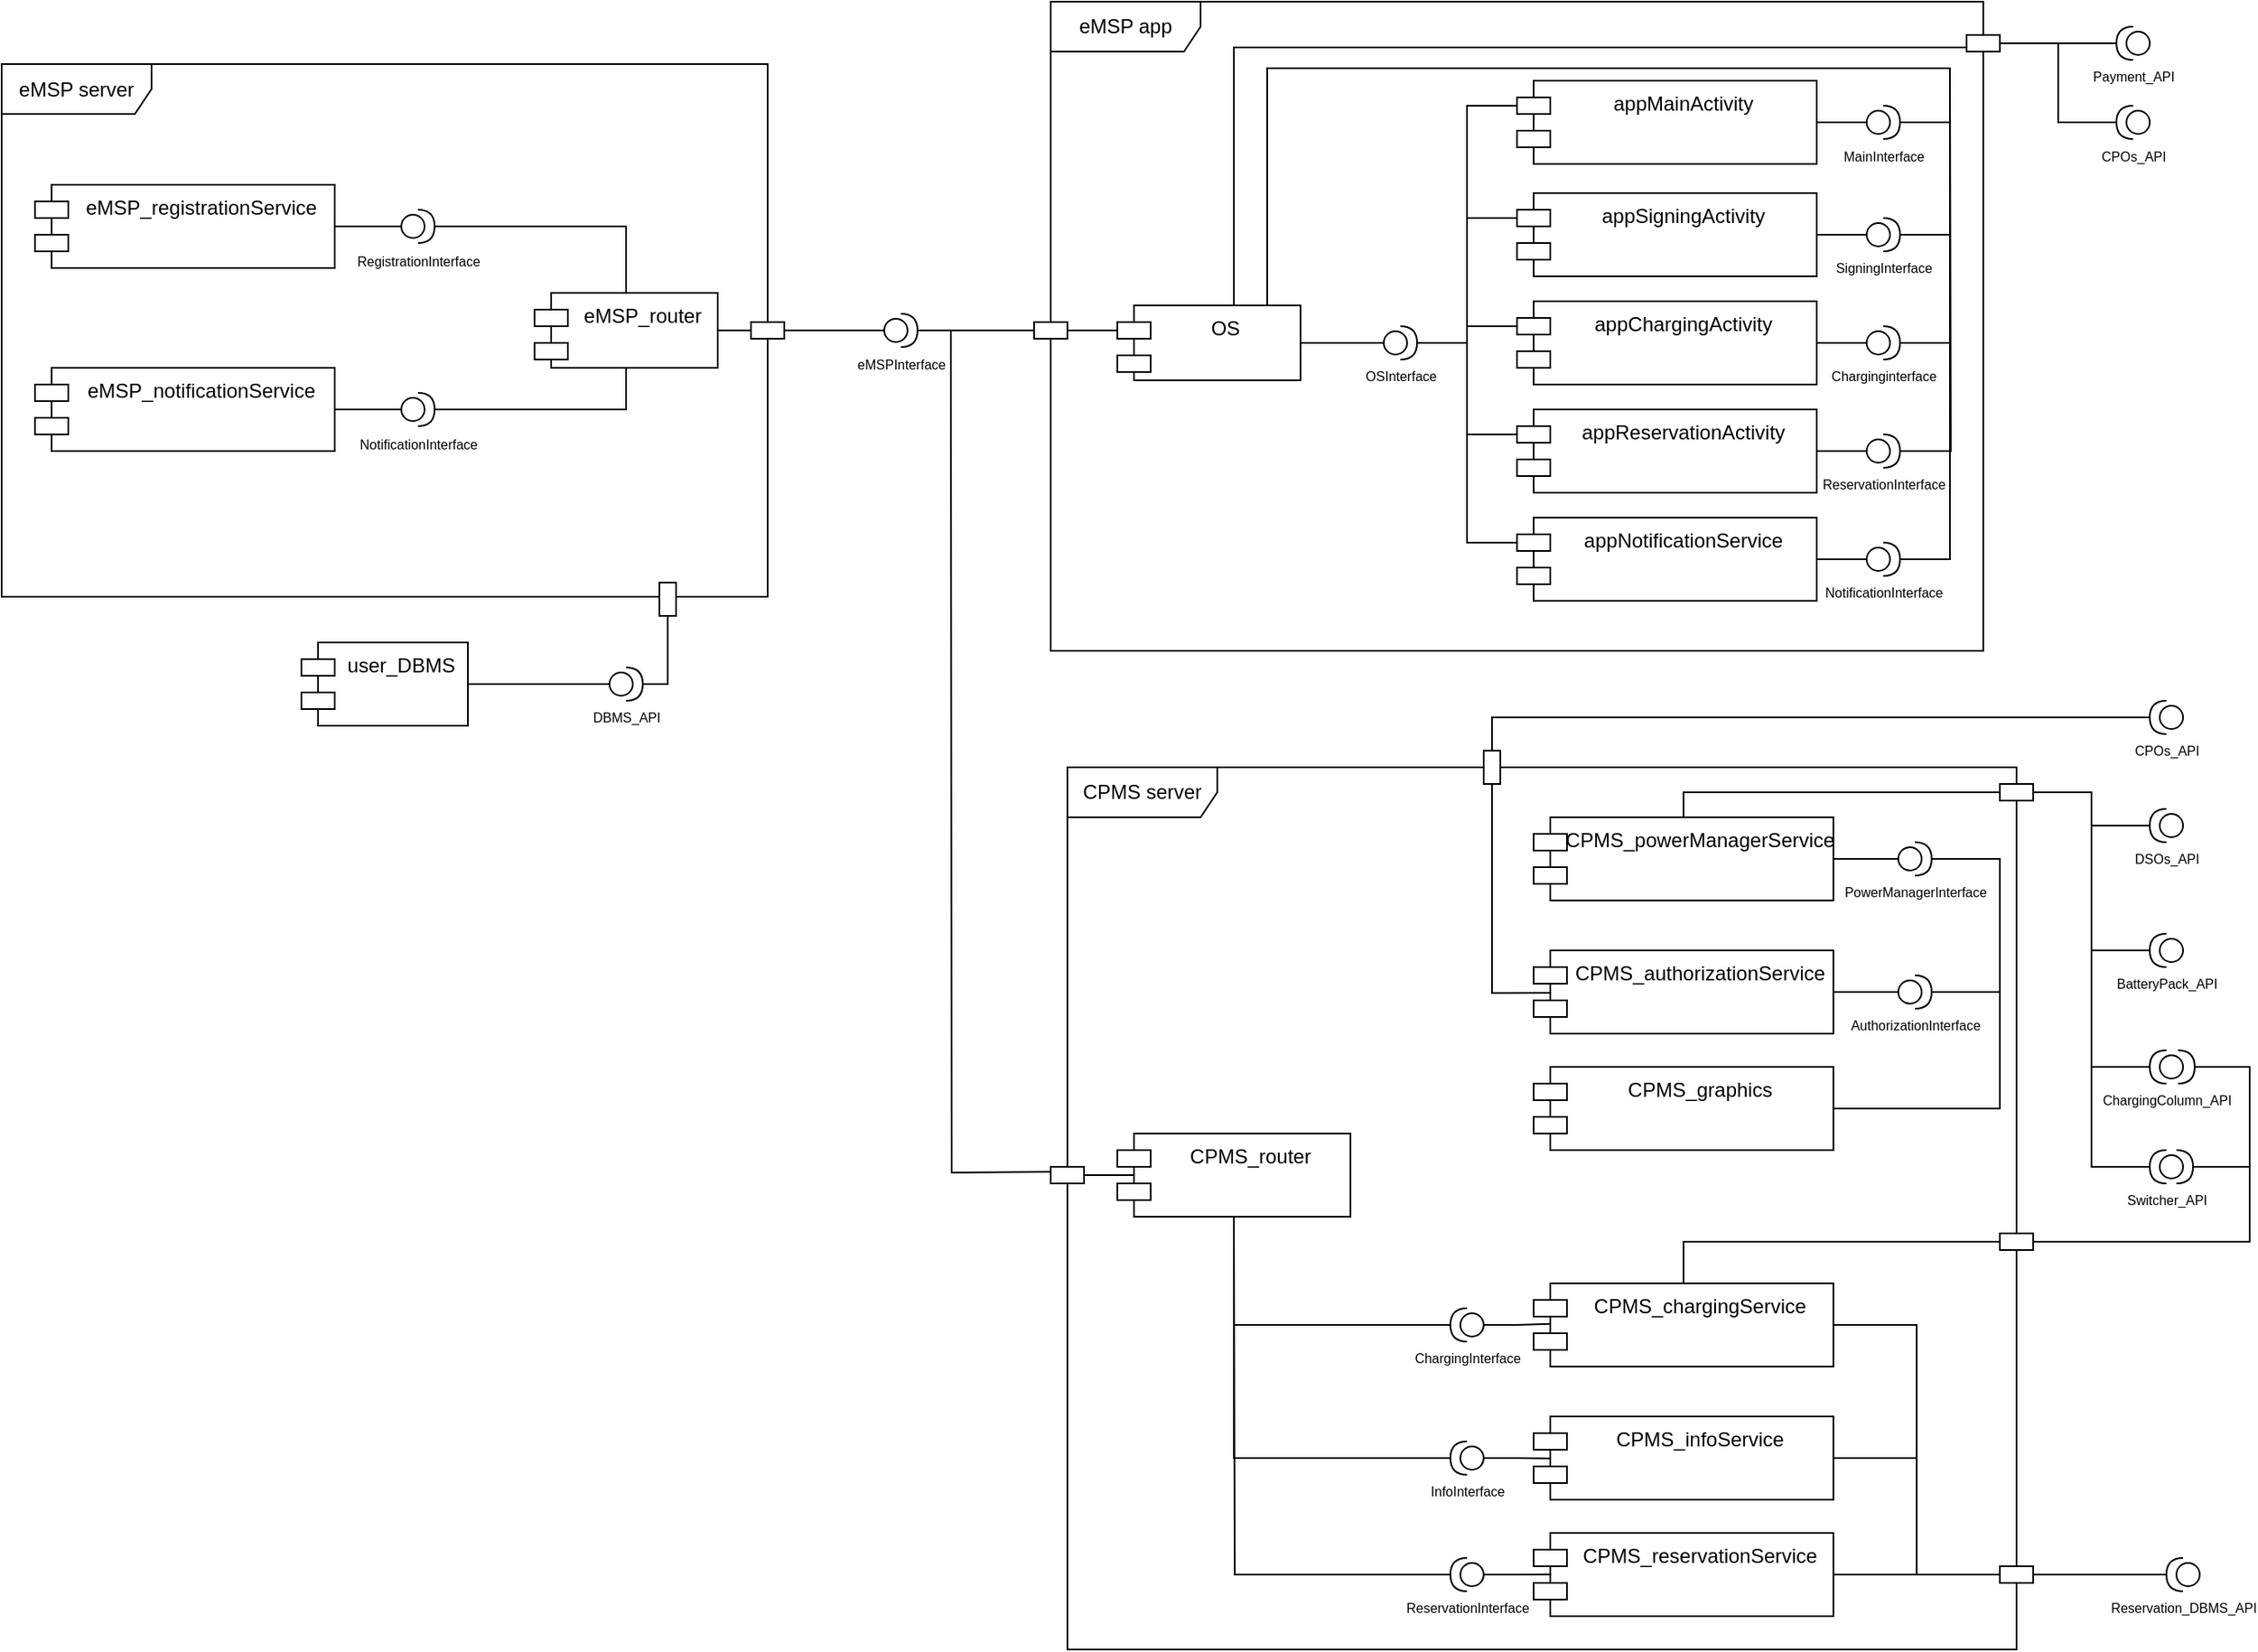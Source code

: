 <mxfile version="20.8.0" type="device"><diagram id="mdkHQGFAIxl82szfIysW" name="Page-1"><mxGraphModel dx="1767" dy="1591" grid="1" gridSize="10" guides="1" tooltips="1" connect="1" arrows="1" fold="1" page="1" pageScale="1" pageWidth="850" pageHeight="1100" math="0" shadow="0"><root><mxCell id="0"/><mxCell id="1" parent="0"/><mxCell id="HmiX6-Q9uPNIa0NKtFiy-1" value="user_DBMS" style="shape=module;align=left;spacingLeft=20;align=center;verticalAlign=top;" vertex="1" parent="1"><mxGeometry x="410" y="485" width="100" height="50" as="geometry"/></mxCell><mxCell id="HmiX6-Q9uPNIa0NKtFiy-10" value="eMSP server" style="shape=umlFrame;whiteSpace=wrap;html=1;width=90;height=30;" vertex="1" parent="1"><mxGeometry x="230" y="137.5" width="460" height="320" as="geometry"/></mxCell><mxCell id="HmiX6-Q9uPNIa0NKtFiy-11" value="eMSP_registrationService" style="shape=module;align=left;spacingLeft=20;align=center;verticalAlign=top;" vertex="1" parent="1"><mxGeometry x="250" y="210" width="180" height="50" as="geometry"/></mxCell><mxCell id="HmiX6-Q9uPNIa0NKtFiy-12" value="eMSP_notificationService" style="shape=module;align=left;spacingLeft=20;align=center;verticalAlign=top;" vertex="1" parent="1"><mxGeometry x="250" y="320" width="180" height="50" as="geometry"/></mxCell><mxCell id="HmiX6-Q9uPNIa0NKtFiy-72" style="edgeStyle=orthogonalEdgeStyle;rounded=0;orthogonalLoop=1;jettySize=auto;html=1;exitX=1;exitY=0.5;exitDx=0;exitDy=0;entryX=0;entryY=0.5;entryDx=0;entryDy=0;fontSize=8;endArrow=none;endFill=0;" edge="1" parent="1" source="HmiX6-Q9uPNIa0NKtFiy-13" target="HmiX6-Q9uPNIa0NKtFiy-67"><mxGeometry relative="1" as="geometry"/></mxCell><mxCell id="HmiX6-Q9uPNIa0NKtFiy-13" value="eMSP_router" style="shape=module;align=left;spacingLeft=20;align=center;verticalAlign=top;" vertex="1" parent="1"><mxGeometry x="550" y="275" width="110" height="45" as="geometry"/></mxCell><mxCell id="HmiX6-Q9uPNIa0NKtFiy-17" style="edgeStyle=orthogonalEdgeStyle;rounded=0;orthogonalLoop=1;jettySize=auto;html=1;endArrow=none;endFill=0;" edge="1" parent="1" source="HmiX6-Q9uPNIa0NKtFiy-16" target="HmiX6-Q9uPNIa0NKtFiy-13"><mxGeometry relative="1" as="geometry"/></mxCell><mxCell id="HmiX6-Q9uPNIa0NKtFiy-18" style="edgeStyle=orthogonalEdgeStyle;rounded=0;orthogonalLoop=1;jettySize=auto;html=1;exitX=0;exitY=0.5;exitDx=0;exitDy=0;exitPerimeter=0;entryX=1;entryY=0.5;entryDx=0;entryDy=0;endArrow=none;endFill=0;" edge="1" parent="1" source="HmiX6-Q9uPNIa0NKtFiy-16" target="HmiX6-Q9uPNIa0NKtFiy-11"><mxGeometry relative="1" as="geometry"/></mxCell><mxCell id="HmiX6-Q9uPNIa0NKtFiy-16" value="&lt;font style=&quot;font-size: 8px;&quot;&gt;RegistrationInterface&lt;/font&gt;" style="shape=providedRequiredInterface;html=1;verticalLabelPosition=bottom;sketch=0;" vertex="1" parent="1"><mxGeometry x="470" y="225" width="20" height="20" as="geometry"/></mxCell><mxCell id="HmiX6-Q9uPNIa0NKtFiy-23" style="edgeStyle=orthogonalEdgeStyle;rounded=0;orthogonalLoop=1;jettySize=auto;html=1;entryX=1;entryY=0.5;entryDx=0;entryDy=0;endArrow=none;endFill=0;" edge="1" parent="1" source="HmiX6-Q9uPNIa0NKtFiy-22" target="HmiX6-Q9uPNIa0NKtFiy-12"><mxGeometry relative="1" as="geometry"/></mxCell><mxCell id="HmiX6-Q9uPNIa0NKtFiy-24" style="edgeStyle=orthogonalEdgeStyle;rounded=0;orthogonalLoop=1;jettySize=auto;html=1;entryX=0.5;entryY=1;entryDx=0;entryDy=0;endArrow=none;endFill=0;" edge="1" parent="1" source="HmiX6-Q9uPNIa0NKtFiy-22" target="HmiX6-Q9uPNIa0NKtFiy-13"><mxGeometry relative="1" as="geometry"/></mxCell><mxCell id="HmiX6-Q9uPNIa0NKtFiy-22" value="&lt;font style=&quot;font-size: 8px;&quot;&gt;NotificationInterface&lt;/font&gt;" style="shape=providedRequiredInterface;html=1;verticalLabelPosition=bottom;sketch=0;" vertex="1" parent="1"><mxGeometry x="470" y="335" width="20" height="20" as="geometry"/></mxCell><mxCell id="HmiX6-Q9uPNIa0NKtFiy-25" value="eMSP app" style="shape=umlFrame;whiteSpace=wrap;html=1;width=90;height=30;movable=1;resizable=1;rotatable=1;deletable=1;editable=1;connectable=1;" vertex="1" parent="1"><mxGeometry x="860" y="100" width="560" height="390" as="geometry"/></mxCell><mxCell id="HmiX6-Q9uPNIa0NKtFiy-26" value="appMainActivity" style="shape=module;align=left;spacingLeft=20;align=center;verticalAlign=top;" vertex="1" parent="1"><mxGeometry x="1140" y="147.5" width="180" height="50" as="geometry"/></mxCell><mxCell id="HmiX6-Q9uPNIa0NKtFiy-71" style="edgeStyle=orthogonalEdgeStyle;rounded=0;orthogonalLoop=1;jettySize=auto;html=1;entryX=1;entryY=0.5;entryDx=0;entryDy=0;fontSize=8;endArrow=none;endFill=0;exitX=0;exitY=0;exitDx=0;exitDy=15;exitPerimeter=0;" edge="1" parent="1" source="HmiX6-Q9uPNIa0NKtFiy-28" target="HmiX6-Q9uPNIa0NKtFiy-64"><mxGeometry relative="1" as="geometry"/></mxCell><mxCell id="HmiX6-Q9uPNIa0NKtFiy-166" style="edgeStyle=orthogonalEdgeStyle;rounded=0;orthogonalLoop=1;jettySize=auto;html=1;entryX=0;entryY=0.75;entryDx=0;entryDy=0;fontSize=8;endArrow=none;endFill=0;" edge="1" parent="1" source="HmiX6-Q9uPNIa0NKtFiy-28" target="HmiX6-Q9uPNIa0NKtFiy-76"><mxGeometry relative="1" as="geometry"><Array as="points"><mxPoint x="970" y="128"/></Array></mxGeometry></mxCell><mxCell id="HmiX6-Q9uPNIa0NKtFiy-28" value="OS&#10;" style="shape=module;align=left;spacingLeft=20;align=center;verticalAlign=top;" vertex="1" parent="1"><mxGeometry x="900" y="282.5" width="110" height="45" as="geometry"/></mxCell><mxCell id="HmiX6-Q9uPNIa0NKtFiy-36" value="appSigningActivity" style="shape=module;align=left;spacingLeft=20;align=center;verticalAlign=top;" vertex="1" parent="1"><mxGeometry x="1140" y="215" width="180" height="50" as="geometry"/></mxCell><mxCell id="HmiX6-Q9uPNIa0NKtFiy-37" value="appChargingActivity" style="shape=module;align=left;spacingLeft=20;align=center;verticalAlign=top;" vertex="1" parent="1"><mxGeometry x="1140" y="280" width="180" height="50" as="geometry"/></mxCell><mxCell id="HmiX6-Q9uPNIa0NKtFiy-38" value="appReservationActivity" style="shape=module;align=left;spacingLeft=20;align=center;verticalAlign=top;" vertex="1" parent="1"><mxGeometry x="1140" y="345" width="180" height="50" as="geometry"/></mxCell><mxCell id="HmiX6-Q9uPNIa0NKtFiy-39" value="appNotificationService" style="shape=module;align=left;spacingLeft=20;align=center;verticalAlign=top;" vertex="1" parent="1"><mxGeometry x="1140" y="410" width="180" height="50" as="geometry"/></mxCell><mxCell id="HmiX6-Q9uPNIa0NKtFiy-42" style="edgeStyle=orthogonalEdgeStyle;rounded=0;orthogonalLoop=1;jettySize=auto;html=1;entryX=0;entryY=0;entryDx=0;entryDy=15;entryPerimeter=0;fontSize=8;endArrow=none;endFill=0;" edge="1" parent="1" source="HmiX6-Q9uPNIa0NKtFiy-41" target="HmiX6-Q9uPNIa0NKtFiy-37"><mxGeometry relative="1" as="geometry"/></mxCell><mxCell id="HmiX6-Q9uPNIa0NKtFiy-43" style="edgeStyle=orthogonalEdgeStyle;rounded=0;orthogonalLoop=1;jettySize=auto;html=1;entryX=0;entryY=0;entryDx=0;entryDy=15;entryPerimeter=0;fontSize=8;endArrow=none;endFill=0;" edge="1" parent="1" source="HmiX6-Q9uPNIa0NKtFiy-41" target="HmiX6-Q9uPNIa0NKtFiy-36"><mxGeometry relative="1" as="geometry"/></mxCell><mxCell id="HmiX6-Q9uPNIa0NKtFiy-44" style="edgeStyle=orthogonalEdgeStyle;rounded=0;orthogonalLoop=1;jettySize=auto;html=1;entryX=0;entryY=0;entryDx=0;entryDy=15;entryPerimeter=0;fontSize=8;endArrow=none;endFill=0;" edge="1" parent="1" source="HmiX6-Q9uPNIa0NKtFiy-41" target="HmiX6-Q9uPNIa0NKtFiy-26"><mxGeometry relative="1" as="geometry"/></mxCell><mxCell id="HmiX6-Q9uPNIa0NKtFiy-45" style="edgeStyle=orthogonalEdgeStyle;rounded=0;orthogonalLoop=1;jettySize=auto;html=1;entryX=0;entryY=0;entryDx=0;entryDy=15;entryPerimeter=0;fontSize=8;endArrow=none;endFill=0;" edge="1" parent="1" source="HmiX6-Q9uPNIa0NKtFiy-41" target="HmiX6-Q9uPNIa0NKtFiy-38"><mxGeometry relative="1" as="geometry"/></mxCell><mxCell id="HmiX6-Q9uPNIa0NKtFiy-46" style="edgeStyle=orthogonalEdgeStyle;rounded=0;orthogonalLoop=1;jettySize=auto;html=1;entryX=0;entryY=0;entryDx=0;entryDy=15;entryPerimeter=0;fontSize=8;endArrow=none;endFill=0;" edge="1" parent="1" source="HmiX6-Q9uPNIa0NKtFiy-41" target="HmiX6-Q9uPNIa0NKtFiy-39"><mxGeometry relative="1" as="geometry"/></mxCell><mxCell id="HmiX6-Q9uPNIa0NKtFiy-47" style="edgeStyle=orthogonalEdgeStyle;rounded=0;orthogonalLoop=1;jettySize=auto;html=1;fontSize=8;endArrow=none;endFill=0;entryX=1;entryY=0.5;entryDx=0;entryDy=0;" edge="1" parent="1" source="HmiX6-Q9uPNIa0NKtFiy-41" target="HmiX6-Q9uPNIa0NKtFiy-28"><mxGeometry relative="1" as="geometry"><mxPoint x="1010" y="302.5" as="targetPoint"/><Array as="points"/></mxGeometry></mxCell><mxCell id="HmiX6-Q9uPNIa0NKtFiy-41" value="OSInterface" style="shape=providedRequiredInterface;html=1;verticalLabelPosition=bottom;sketch=0;fontSize=8;" vertex="1" parent="1"><mxGeometry x="1060" y="295" width="20" height="20" as="geometry"/></mxCell><mxCell id="HmiX6-Q9uPNIa0NKtFiy-57" style="edgeStyle=orthogonalEdgeStyle;rounded=0;orthogonalLoop=1;jettySize=auto;html=1;entryX=1;entryY=0.5;entryDx=0;entryDy=0;fontSize=8;endArrow=none;endFill=0;" edge="1" parent="1" source="HmiX6-Q9uPNIa0NKtFiy-48" target="HmiX6-Q9uPNIa0NKtFiy-26"><mxGeometry relative="1" as="geometry"/></mxCell><mxCell id="HmiX6-Q9uPNIa0NKtFiy-58" style="edgeStyle=orthogonalEdgeStyle;rounded=0;orthogonalLoop=1;jettySize=auto;html=1;fontSize=8;endArrow=none;endFill=0;" edge="1" parent="1" source="HmiX6-Q9uPNIa0NKtFiy-48"><mxGeometry relative="1" as="geometry"><mxPoint x="990" y="282" as="targetPoint"/><Array as="points"><mxPoint x="1400" y="172"/><mxPoint x="1400" y="140"/><mxPoint x="990" y="140"/><mxPoint x="990" y="282"/></Array></mxGeometry></mxCell><mxCell id="HmiX6-Q9uPNIa0NKtFiy-48" value="MainInterface" style="shape=providedRequiredInterface;html=1;verticalLabelPosition=bottom;sketch=0;fontSize=8;" vertex="1" parent="1"><mxGeometry x="1350" y="162.5" width="20" height="20" as="geometry"/></mxCell><mxCell id="HmiX6-Q9uPNIa0NKtFiy-56" style="edgeStyle=orthogonalEdgeStyle;rounded=0;orthogonalLoop=1;jettySize=auto;html=1;entryX=1;entryY=0.5;entryDx=0;entryDy=0;fontSize=8;endArrow=none;endFill=0;" edge="1" parent="1" source="HmiX6-Q9uPNIa0NKtFiy-49" target="HmiX6-Q9uPNIa0NKtFiy-36"><mxGeometry relative="1" as="geometry"/></mxCell><mxCell id="HmiX6-Q9uPNIa0NKtFiy-60" style="edgeStyle=orthogonalEdgeStyle;rounded=0;orthogonalLoop=1;jettySize=auto;html=1;fontSize=8;endArrow=none;endFill=0;" edge="1" parent="1" source="HmiX6-Q9uPNIa0NKtFiy-49"><mxGeometry relative="1" as="geometry"><mxPoint x="1400" y="140" as="targetPoint"/><Array as="points"><mxPoint x="1400" y="240"/><mxPoint x="1400" y="170"/></Array></mxGeometry></mxCell><mxCell id="HmiX6-Q9uPNIa0NKtFiy-49" value="SigningInterface" style="shape=providedRequiredInterface;html=1;verticalLabelPosition=bottom;sketch=0;fontSize=8;" vertex="1" parent="1"><mxGeometry x="1350" y="230" width="20" height="20" as="geometry"/></mxCell><mxCell id="HmiX6-Q9uPNIa0NKtFiy-55" style="edgeStyle=orthogonalEdgeStyle;rounded=0;orthogonalLoop=1;jettySize=auto;html=1;entryX=1;entryY=0.5;entryDx=0;entryDy=0;fontSize=8;endArrow=none;endFill=0;" edge="1" parent="1" source="HmiX6-Q9uPNIa0NKtFiy-50" target="HmiX6-Q9uPNIa0NKtFiy-37"><mxGeometry relative="1" as="geometry"/></mxCell><mxCell id="HmiX6-Q9uPNIa0NKtFiy-61" style="edgeStyle=orthogonalEdgeStyle;rounded=0;orthogonalLoop=1;jettySize=auto;html=1;fontSize=8;endArrow=none;endFill=0;" edge="1" parent="1" source="HmiX6-Q9uPNIa0NKtFiy-50"><mxGeometry relative="1" as="geometry"><mxPoint x="1400" y="140" as="targetPoint"/><Array as="points"><mxPoint x="1400" y="305"/><mxPoint x="1400" y="240"/></Array></mxGeometry></mxCell><mxCell id="HmiX6-Q9uPNIa0NKtFiy-50" value="Charginginterface" style="shape=providedRequiredInterface;html=1;verticalLabelPosition=bottom;sketch=0;fontSize=8;" vertex="1" parent="1"><mxGeometry x="1350" y="295" width="20" height="20" as="geometry"/></mxCell><mxCell id="HmiX6-Q9uPNIa0NKtFiy-54" style="edgeStyle=orthogonalEdgeStyle;rounded=0;orthogonalLoop=1;jettySize=auto;html=1;entryX=1;entryY=0.5;entryDx=0;entryDy=0;fontSize=8;endArrow=none;endFill=0;" edge="1" parent="1" source="HmiX6-Q9uPNIa0NKtFiy-51" target="HmiX6-Q9uPNIa0NKtFiy-38"><mxGeometry relative="1" as="geometry"/></mxCell><mxCell id="HmiX6-Q9uPNIa0NKtFiy-73" style="edgeStyle=orthogonalEdgeStyle;rounded=0;orthogonalLoop=1;jettySize=auto;html=1;fontSize=8;endArrow=none;endFill=0;" edge="1" parent="1" source="HmiX6-Q9uPNIa0NKtFiy-51"><mxGeometry relative="1" as="geometry"><mxPoint x="1400.0" y="140" as="targetPoint"/></mxGeometry></mxCell><mxCell id="HmiX6-Q9uPNIa0NKtFiy-51" value="ReservationInterface" style="shape=providedRequiredInterface;html=1;verticalLabelPosition=bottom;sketch=0;fontSize=8;" vertex="1" parent="1"><mxGeometry x="1350" y="360" width="20" height="20" as="geometry"/></mxCell><mxCell id="HmiX6-Q9uPNIa0NKtFiy-53" style="edgeStyle=orthogonalEdgeStyle;rounded=0;orthogonalLoop=1;jettySize=auto;html=1;entryX=1;entryY=0.5;entryDx=0;entryDy=0;fontSize=8;endArrow=none;endFill=0;" edge="1" parent="1" source="HmiX6-Q9uPNIa0NKtFiy-52" target="HmiX6-Q9uPNIa0NKtFiy-39"><mxGeometry relative="1" as="geometry"/></mxCell><mxCell id="HmiX6-Q9uPNIa0NKtFiy-63" style="edgeStyle=orthogonalEdgeStyle;rounded=0;orthogonalLoop=1;jettySize=auto;html=1;fontSize=8;endArrow=none;endFill=0;" edge="1" parent="1" source="HmiX6-Q9uPNIa0NKtFiy-52"><mxGeometry relative="1" as="geometry"><mxPoint x="1400" y="140" as="targetPoint"/><Array as="points"><mxPoint x="1400" y="435"/><mxPoint x="1400" y="370"/></Array></mxGeometry></mxCell><mxCell id="HmiX6-Q9uPNIa0NKtFiy-52" value="NotificationInterface" style="shape=providedRequiredInterface;html=1;verticalLabelPosition=bottom;sketch=0;fontSize=8;" vertex="1" parent="1"><mxGeometry x="1350" y="425" width="20" height="20" as="geometry"/></mxCell><mxCell id="HmiX6-Q9uPNIa0NKtFiy-64" value="" style="rounded=0;whiteSpace=wrap;html=1;fontSize=8;" vertex="1" parent="1"><mxGeometry x="850" y="292.5" width="20" height="10" as="geometry"/></mxCell><mxCell id="HmiX6-Q9uPNIa0NKtFiy-69" style="edgeStyle=orthogonalEdgeStyle;rounded=0;orthogonalLoop=1;jettySize=auto;html=1;exitX=1;exitY=0.5;exitDx=0;exitDy=0;entryX=0;entryY=0.5;entryDx=0;entryDy=0;entryPerimeter=0;fontSize=8;endArrow=none;endFill=0;" edge="1" parent="1" source="HmiX6-Q9uPNIa0NKtFiy-67" target="HmiX6-Q9uPNIa0NKtFiy-68"><mxGeometry relative="1" as="geometry"/></mxCell><mxCell id="HmiX6-Q9uPNIa0NKtFiy-67" value="" style="rounded=0;whiteSpace=wrap;html=1;fontSize=8;" vertex="1" parent="1"><mxGeometry x="680" y="292.5" width="20" height="10" as="geometry"/></mxCell><mxCell id="HmiX6-Q9uPNIa0NKtFiy-70" style="edgeStyle=orthogonalEdgeStyle;rounded=0;orthogonalLoop=1;jettySize=auto;html=1;entryX=0;entryY=0.5;entryDx=0;entryDy=0;fontSize=8;endArrow=none;endFill=0;" edge="1" parent="1" source="HmiX6-Q9uPNIa0NKtFiy-68" target="HmiX6-Q9uPNIa0NKtFiy-64"><mxGeometry relative="1" as="geometry"/></mxCell><mxCell id="HmiX6-Q9uPNIa0NKtFiy-68" value="eMSPInterface" style="shape=providedRequiredInterface;html=1;verticalLabelPosition=bottom;sketch=0;fontSize=8;" vertex="1" parent="1"><mxGeometry x="760" y="287.5" width="20" height="20" as="geometry"/></mxCell><mxCell id="HmiX6-Q9uPNIa0NKtFiy-93" style="edgeStyle=orthogonalEdgeStyle;rounded=0;orthogonalLoop=1;jettySize=auto;html=1;entryX=1;entryY=0.5;entryDx=0;entryDy=0;entryPerimeter=0;fontSize=8;endArrow=none;endFill=0;" edge="1" parent="1" source="HmiX6-Q9uPNIa0NKtFiy-76" target="HmiX6-Q9uPNIa0NKtFiy-92"><mxGeometry relative="1" as="geometry"/></mxCell><mxCell id="HmiX6-Q9uPNIa0NKtFiy-76" value="" style="rounded=0;whiteSpace=wrap;html=1;fontSize=8;" vertex="1" parent="1"><mxGeometry x="1410" y="120" width="20" height="10" as="geometry"/></mxCell><mxCell id="HmiX6-Q9uPNIa0NKtFiy-92" value="Payment_API" style="shape=providedRequiredInterface;html=1;verticalLabelPosition=bottom;sketch=0;fontSize=8;direction=west;" vertex="1" parent="1"><mxGeometry x="1500" y="115" width="20" height="20" as="geometry"/></mxCell><mxCell id="HmiX6-Q9uPNIa0NKtFiy-97" style="edgeStyle=orthogonalEdgeStyle;rounded=0;orthogonalLoop=1;jettySize=auto;html=1;entryX=1;entryY=0.5;entryDx=0;entryDy=0;entryPerimeter=0;fontSize=8;endArrow=none;endFill=0;exitX=1;exitY=0.5;exitDx=0;exitDy=0;" edge="1" parent="1" source="HmiX6-Q9uPNIa0NKtFiy-94" target="HmiX6-Q9uPNIa0NKtFiy-96"><mxGeometry relative="1" as="geometry"><Array as="points"><mxPoint x="630" y="510"/></Array></mxGeometry></mxCell><mxCell id="HmiX6-Q9uPNIa0NKtFiy-94" value="" style="rounded=0;whiteSpace=wrap;html=1;fontSize=8;direction=south;" vertex="1" parent="1"><mxGeometry x="625" y="449" width="10" height="20" as="geometry"/></mxCell><mxCell id="HmiX6-Q9uPNIa0NKtFiy-98" style="edgeStyle=orthogonalEdgeStyle;rounded=0;orthogonalLoop=1;jettySize=auto;html=1;entryX=1;entryY=0.5;entryDx=0;entryDy=0;fontSize=8;endArrow=none;endFill=0;" edge="1" parent="1" source="HmiX6-Q9uPNIa0NKtFiy-96" target="HmiX6-Q9uPNIa0NKtFiy-1"><mxGeometry relative="1" as="geometry"/></mxCell><mxCell id="HmiX6-Q9uPNIa0NKtFiy-96" value="DBMS_API" style="shape=providedRequiredInterface;html=1;verticalLabelPosition=bottom;sketch=0;fontSize=8;direction=east;" vertex="1" parent="1"><mxGeometry x="595" y="500" width="20" height="20" as="geometry"/></mxCell><mxCell id="HmiX6-Q9uPNIa0NKtFiy-100" style="edgeStyle=orthogonalEdgeStyle;rounded=0;orthogonalLoop=1;jettySize=auto;html=1;entryX=1;entryY=0.5;entryDx=0;entryDy=0;fontSize=8;endArrow=none;endFill=0;" edge="1" parent="1" source="HmiX6-Q9uPNIa0NKtFiy-99" target="HmiX6-Q9uPNIa0NKtFiy-76"><mxGeometry relative="1" as="geometry"/></mxCell><mxCell id="HmiX6-Q9uPNIa0NKtFiy-99" value="CPOs_API" style="shape=providedRequiredInterface;html=1;verticalLabelPosition=bottom;sketch=0;fontSize=8;direction=west;" vertex="1" parent="1"><mxGeometry x="1500" y="162.5" width="20" height="20" as="geometry"/></mxCell><mxCell id="HmiX6-Q9uPNIa0NKtFiy-101" value="CPMS server" style="shape=umlFrame;whiteSpace=wrap;html=1;width=90;height=30;movable=0;resizable=0;rotatable=0;deletable=0;editable=0;connectable=0;" vertex="1" parent="1"><mxGeometry x="870" y="560" width="570" height="530" as="geometry"/></mxCell><mxCell id="HmiX6-Q9uPNIa0NKtFiy-112" style="edgeStyle=orthogonalEdgeStyle;rounded=0;orthogonalLoop=1;jettySize=auto;html=1;entryX=1;entryY=0.5;entryDx=0;entryDy=0;entryPerimeter=0;fontSize=8;endArrow=none;endFill=0;" edge="1" parent="1" source="HmiX6-Q9uPNIa0NKtFiy-102" target="HmiX6-Q9uPNIa0NKtFiy-110"><mxGeometry relative="1" as="geometry"><Array as="points"><mxPoint x="1430" y="765"/><mxPoint x="1430" y="615"/></Array></mxGeometry></mxCell><mxCell id="HmiX6-Q9uPNIa0NKtFiy-113" style="edgeStyle=orthogonalEdgeStyle;rounded=0;orthogonalLoop=1;jettySize=auto;html=1;entryX=1;entryY=0.5;entryDx=0;entryDy=0;entryPerimeter=0;fontSize=8;endArrow=none;endFill=0;" edge="1" parent="1" source="HmiX6-Q9uPNIa0NKtFiy-102" target="HmiX6-Q9uPNIa0NKtFiy-109"><mxGeometry relative="1" as="geometry"><Array as="points"><mxPoint x="1430" y="765"/><mxPoint x="1430" y="695"/></Array></mxGeometry></mxCell><mxCell id="HmiX6-Q9uPNIa0NKtFiy-102" value="CPMS_graphics" style="shape=module;align=left;spacingLeft=20;align=center;verticalAlign=top;" vertex="1" parent="1"><mxGeometry x="1150" y="740" width="180" height="50" as="geometry"/></mxCell><mxCell id="HmiX6-Q9uPNIa0NKtFiy-115" style="edgeStyle=orthogonalEdgeStyle;rounded=0;orthogonalLoop=1;jettySize=auto;html=1;entryX=0;entryY=0.5;entryDx=0;entryDy=0;entryPerimeter=0;fontSize=8;endArrow=none;endFill=0;" edge="1" parent="1" source="HmiX6-Q9uPNIa0NKtFiy-103" target="HmiX6-Q9uPNIa0NKtFiy-110"><mxGeometry relative="1" as="geometry"/></mxCell><mxCell id="HmiX6-Q9uPNIa0NKtFiy-148" style="edgeStyle=orthogonalEdgeStyle;rounded=0;orthogonalLoop=1;jettySize=auto;html=1;entryX=0;entryY=0.5;entryDx=0;entryDy=0;fontSize=8;endArrow=none;endFill=0;" edge="1" parent="1" source="HmiX6-Q9uPNIa0NKtFiy-103" target="HmiX6-Q9uPNIa0NKtFiy-147"><mxGeometry relative="1" as="geometry"><Array as="points"><mxPoint x="1240" y="575"/></Array></mxGeometry></mxCell><mxCell id="HmiX6-Q9uPNIa0NKtFiy-103" value="CPMS_powerManagerService" style="shape=module;align=left;spacingLeft=20;align=center;verticalAlign=top;" vertex="1" parent="1"><mxGeometry x="1150" y="590" width="180" height="50" as="geometry"/></mxCell><mxCell id="HmiX6-Q9uPNIa0NKtFiy-114" style="edgeStyle=orthogonalEdgeStyle;rounded=0;orthogonalLoop=1;jettySize=auto;html=1;entryX=0;entryY=0.5;entryDx=0;entryDy=0;entryPerimeter=0;fontSize=8;endArrow=none;endFill=0;" edge="1" parent="1" source="HmiX6-Q9uPNIa0NKtFiy-104" target="HmiX6-Q9uPNIa0NKtFiy-109"><mxGeometry relative="1" as="geometry"/></mxCell><mxCell id="HmiX6-Q9uPNIa0NKtFiy-144" style="edgeStyle=orthogonalEdgeStyle;rounded=0;orthogonalLoop=1;jettySize=auto;html=1;entryX=1;entryY=0.5;entryDx=0;entryDy=0;fontSize=8;endArrow=none;endFill=0;exitX=0.058;exitY=0.511;exitDx=0;exitDy=0;exitPerimeter=0;" edge="1" parent="1" source="HmiX6-Q9uPNIa0NKtFiy-104" target="HmiX6-Q9uPNIa0NKtFiy-141"><mxGeometry relative="1" as="geometry"/></mxCell><mxCell id="HmiX6-Q9uPNIa0NKtFiy-104" value="CPMS_authorizationService" style="shape=module;align=left;spacingLeft=20;align=center;verticalAlign=top;" vertex="1" parent="1"><mxGeometry x="1150" y="670" width="180" height="50" as="geometry"/></mxCell><mxCell id="HmiX6-Q9uPNIa0NKtFiy-119" style="edgeStyle=orthogonalEdgeStyle;rounded=0;orthogonalLoop=1;jettySize=auto;html=1;entryX=0;entryY=0.5;entryDx=0;entryDy=0;fontSize=8;endArrow=none;endFill=0;" edge="1" parent="1" source="HmiX6-Q9uPNIa0NKtFiy-105" target="HmiX6-Q9uPNIa0NKtFiy-118"><mxGeometry relative="1" as="geometry"/></mxCell><mxCell id="HmiX6-Q9uPNIa0NKtFiy-163" style="edgeStyle=orthogonalEdgeStyle;rounded=0;orthogonalLoop=1;jettySize=auto;html=1;entryX=0;entryY=0.5;entryDx=0;entryDy=0;fontSize=8;endArrow=none;endFill=0;" edge="1" parent="1" source="HmiX6-Q9uPNIa0NKtFiy-105" target="HmiX6-Q9uPNIa0NKtFiy-162"><mxGeometry relative="1" as="geometry"><Array as="points"><mxPoint x="1240" y="845"/></Array></mxGeometry></mxCell><mxCell id="HmiX6-Q9uPNIa0NKtFiy-105" value="CPMS_chargingService" style="shape=module;align=left;spacingLeft=20;align=center;verticalAlign=top;" vertex="1" parent="1"><mxGeometry x="1150" y="870" width="180" height="50" as="geometry"/></mxCell><mxCell id="HmiX6-Q9uPNIa0NKtFiy-120" style="edgeStyle=orthogonalEdgeStyle;rounded=0;orthogonalLoop=1;jettySize=auto;html=1;entryX=0;entryY=0.5;entryDx=0;entryDy=0;fontSize=8;endArrow=none;endFill=0;" edge="1" parent="1" source="HmiX6-Q9uPNIa0NKtFiy-106" target="HmiX6-Q9uPNIa0NKtFiy-118"><mxGeometry relative="1" as="geometry"/></mxCell><mxCell id="HmiX6-Q9uPNIa0NKtFiy-106" value="CPMS_infoService" style="shape=module;align=left;spacingLeft=20;align=center;verticalAlign=top;" vertex="1" parent="1"><mxGeometry x="1150" y="950" width="180" height="50" as="geometry"/></mxCell><mxCell id="HmiX6-Q9uPNIa0NKtFiy-121" style="edgeStyle=orthogonalEdgeStyle;rounded=0;orthogonalLoop=1;jettySize=auto;html=1;entryX=0;entryY=0.5;entryDx=0;entryDy=0;fontSize=8;endArrow=none;endFill=0;" edge="1" parent="1" source="HmiX6-Q9uPNIa0NKtFiy-107" target="HmiX6-Q9uPNIa0NKtFiy-118"><mxGeometry relative="1" as="geometry"/></mxCell><mxCell id="HmiX6-Q9uPNIa0NKtFiy-137" value="" style="edgeStyle=orthogonalEdgeStyle;rounded=0;orthogonalLoop=1;jettySize=auto;html=1;fontSize=8;endArrow=none;endFill=0;" edge="1" parent="1" source="HmiX6-Q9uPNIa0NKtFiy-107" target="HmiX6-Q9uPNIa0NKtFiy-127"><mxGeometry relative="1" as="geometry"/></mxCell><mxCell id="HmiX6-Q9uPNIa0NKtFiy-107" value="CPMS_reservationService" style="shape=module;align=left;spacingLeft=20;align=center;verticalAlign=top;" vertex="1" parent="1"><mxGeometry x="1150" y="1020" width="180" height="50" as="geometry"/></mxCell><mxCell id="HmiX6-Q9uPNIa0NKtFiy-128" style="edgeStyle=orthogonalEdgeStyle;rounded=0;orthogonalLoop=1;jettySize=auto;html=1;entryX=1;entryY=0.5;entryDx=0;entryDy=0;entryPerimeter=0;fontSize=8;endArrow=none;endFill=0;" edge="1" parent="1" source="HmiX6-Q9uPNIa0NKtFiy-108" target="HmiX6-Q9uPNIa0NKtFiy-123"><mxGeometry relative="1" as="geometry"><Array as="points"><mxPoint x="970" y="895"/></Array></mxGeometry></mxCell><mxCell id="HmiX6-Q9uPNIa0NKtFiy-108" value="CPMS_router" style="shape=module;align=left;spacingLeft=20;align=center;verticalAlign=top;" vertex="1" parent="1"><mxGeometry x="900" y="780" width="140" height="50" as="geometry"/></mxCell><mxCell id="HmiX6-Q9uPNIa0NKtFiy-109" value="AuthorizationInterface" style="shape=providedRequiredInterface;html=1;verticalLabelPosition=bottom;sketch=0;fontSize=8;" vertex="1" parent="1"><mxGeometry x="1369" y="685" width="20" height="20" as="geometry"/></mxCell><mxCell id="HmiX6-Q9uPNIa0NKtFiy-110" value="PowerManagerInterface" style="shape=providedRequiredInterface;html=1;verticalLabelPosition=bottom;sketch=0;fontSize=8;" vertex="1" parent="1"><mxGeometry x="1369" y="605" width="20" height="20" as="geometry"/></mxCell><mxCell id="HmiX6-Q9uPNIa0NKtFiy-117" value="Reservation_DBMS_API" style="shape=providedRequiredInterface;html=1;verticalLabelPosition=bottom;sketch=0;fontSize=8;direction=west;" vertex="1" parent="1"><mxGeometry x="1530" y="1035" width="20" height="20" as="geometry"/></mxCell><mxCell id="HmiX6-Q9uPNIa0NKtFiy-122" style="edgeStyle=orthogonalEdgeStyle;rounded=0;orthogonalLoop=1;jettySize=auto;html=1;entryX=1;entryY=0.5;entryDx=0;entryDy=0;entryPerimeter=0;fontSize=8;endArrow=none;endFill=0;" edge="1" parent="1" source="HmiX6-Q9uPNIa0NKtFiy-118" target="HmiX6-Q9uPNIa0NKtFiy-117"><mxGeometry relative="1" as="geometry"/></mxCell><mxCell id="HmiX6-Q9uPNIa0NKtFiy-118" value="" style="rounded=0;whiteSpace=wrap;html=1;fontSize=8;" vertex="1" parent="1"><mxGeometry x="1430" y="1040" width="20" height="10" as="geometry"/></mxCell><mxCell id="HmiX6-Q9uPNIa0NKtFiy-133" style="edgeStyle=orthogonalEdgeStyle;rounded=0;orthogonalLoop=1;jettySize=auto;html=1;fontSize=8;endArrow=none;endFill=0;entryX=0.056;entryY=0.488;entryDx=0;entryDy=0;entryPerimeter=0;" edge="1" parent="1" source="HmiX6-Q9uPNIa0NKtFiy-123" target="HmiX6-Q9uPNIa0NKtFiy-105"><mxGeometry relative="1" as="geometry"/></mxCell><mxCell id="HmiX6-Q9uPNIa0NKtFiy-123" value="ChargingInterface" style="shape=providedRequiredInterface;html=1;verticalLabelPosition=bottom;sketch=0;fontSize=8;direction=west;" vertex="1" parent="1"><mxGeometry x="1100" y="885" width="20" height="20" as="geometry"/></mxCell><mxCell id="HmiX6-Q9uPNIa0NKtFiy-129" style="edgeStyle=orthogonalEdgeStyle;rounded=0;orthogonalLoop=1;jettySize=auto;html=1;entryX=0.5;entryY=1;entryDx=0;entryDy=0;fontSize=8;endArrow=none;endFill=0;" edge="1" parent="1" source="HmiX6-Q9uPNIa0NKtFiy-126" target="HmiX6-Q9uPNIa0NKtFiy-108"><mxGeometry relative="1" as="geometry"/></mxCell><mxCell id="HmiX6-Q9uPNIa0NKtFiy-132" style="edgeStyle=orthogonalEdgeStyle;rounded=0;orthogonalLoop=1;jettySize=auto;html=1;fontSize=8;endArrow=none;endFill=0;entryX=0.058;entryY=0.505;entryDx=0;entryDy=0;entryPerimeter=0;" edge="1" parent="1" source="HmiX6-Q9uPNIa0NKtFiy-126" target="HmiX6-Q9uPNIa0NKtFiy-106"><mxGeometry relative="1" as="geometry"/></mxCell><mxCell id="HmiX6-Q9uPNIa0NKtFiy-126" value="InfoInterface" style="shape=providedRequiredInterface;html=1;verticalLabelPosition=bottom;sketch=0;fontSize=8;direction=west;" vertex="1" parent="1"><mxGeometry x="1100" y="965" width="20" height="20" as="geometry"/></mxCell><mxCell id="HmiX6-Q9uPNIa0NKtFiy-130" style="edgeStyle=orthogonalEdgeStyle;rounded=0;orthogonalLoop=1;jettySize=auto;html=1;fontSize=8;endArrow=none;endFill=0;" edge="1" parent="1" source="HmiX6-Q9uPNIa0NKtFiy-127"><mxGeometry relative="1" as="geometry"><mxPoint x="970" y="830.0" as="targetPoint"/></mxGeometry></mxCell><mxCell id="HmiX6-Q9uPNIa0NKtFiy-131" style="edgeStyle=orthogonalEdgeStyle;rounded=0;orthogonalLoop=1;jettySize=auto;html=1;fontSize=8;endArrow=none;endFill=0;entryX=0.059;entryY=0.497;entryDx=0;entryDy=0;entryPerimeter=0;" edge="1" parent="1" source="HmiX6-Q9uPNIa0NKtFiy-127" target="HmiX6-Q9uPNIa0NKtFiy-107"><mxGeometry relative="1" as="geometry"/></mxCell><mxCell id="HmiX6-Q9uPNIa0NKtFiy-127" value="ReservationInterface" style="shape=providedRequiredInterface;html=1;verticalLabelPosition=bottom;sketch=0;fontSize=8;direction=west;" vertex="1" parent="1"><mxGeometry x="1100" y="1035" width="20" height="20" as="geometry"/></mxCell><mxCell id="HmiX6-Q9uPNIa0NKtFiy-135" style="edgeStyle=orthogonalEdgeStyle;rounded=0;orthogonalLoop=1;jettySize=auto;html=1;fontSize=8;endArrow=none;endFill=0;" edge="1" parent="1"><mxGeometry relative="1" as="geometry"><mxPoint x="880" y="805" as="sourcePoint"/><mxPoint x="910" y="805" as="targetPoint"/></mxGeometry></mxCell><mxCell id="HmiX6-Q9uPNIa0NKtFiy-136" style="edgeStyle=orthogonalEdgeStyle;rounded=0;orthogonalLoop=1;jettySize=auto;html=1;fontSize=8;endArrow=none;endFill=0;" edge="1" parent="1"><mxGeometry relative="1" as="geometry"><mxPoint x="800" y="298" as="targetPoint"/><mxPoint x="860.0" y="803.0" as="sourcePoint"/></mxGeometry></mxCell><mxCell id="HmiX6-Q9uPNIa0NKtFiy-134" value="" style="rounded=0;whiteSpace=wrap;html=1;fontSize=8;" vertex="1" parent="1"><mxGeometry x="860" y="800" width="20" height="10" as="geometry"/></mxCell><mxCell id="HmiX6-Q9uPNIa0NKtFiy-138" value="CPOs_API" style="shape=providedRequiredInterface;html=1;verticalLabelPosition=bottom;sketch=0;fontSize=8;direction=west;" vertex="1" parent="1"><mxGeometry x="1520" y="520" width="20" height="20" as="geometry"/></mxCell><mxCell id="HmiX6-Q9uPNIa0NKtFiy-145" style="edgeStyle=orthogonalEdgeStyle;rounded=0;orthogonalLoop=1;jettySize=auto;html=1;entryX=1;entryY=0.5;entryDx=0;entryDy=0;entryPerimeter=0;fontSize=8;endArrow=none;endFill=0;" edge="1" parent="1" source="HmiX6-Q9uPNIa0NKtFiy-141" target="HmiX6-Q9uPNIa0NKtFiy-138"><mxGeometry relative="1" as="geometry"><Array as="points"><mxPoint x="1125" y="530"/></Array></mxGeometry></mxCell><mxCell id="HmiX6-Q9uPNIa0NKtFiy-141" value="" style="rounded=0;whiteSpace=wrap;html=1;fontSize=8;direction=south;" vertex="1" parent="1"><mxGeometry x="1120" y="550" width="10" height="20" as="geometry"/></mxCell><mxCell id="HmiX6-Q9uPNIa0NKtFiy-154" style="edgeStyle=orthogonalEdgeStyle;rounded=0;orthogonalLoop=1;jettySize=auto;html=1;entryX=1;entryY=0.5;entryDx=0;entryDy=0;entryPerimeter=0;fontSize=8;endArrow=none;endFill=0;" edge="1" parent="1" source="HmiX6-Q9uPNIa0NKtFiy-147" target="HmiX6-Q9uPNIa0NKtFiy-152"><mxGeometry relative="1" as="geometry"/></mxCell><mxCell id="HmiX6-Q9uPNIa0NKtFiy-155" style="edgeStyle=orthogonalEdgeStyle;rounded=0;orthogonalLoop=1;jettySize=auto;html=1;entryX=1;entryY=0.5;entryDx=0;entryDy=0;entryPerimeter=0;fontSize=8;endArrow=none;endFill=0;" edge="1" parent="1" source="HmiX6-Q9uPNIa0NKtFiy-147" target="HmiX6-Q9uPNIa0NKtFiy-149"><mxGeometry relative="1" as="geometry"/></mxCell><mxCell id="HmiX6-Q9uPNIa0NKtFiy-156" style="edgeStyle=orthogonalEdgeStyle;rounded=0;orthogonalLoop=1;jettySize=auto;html=1;entryX=1;entryY=0.5;entryDx=0;entryDy=0;entryPerimeter=0;fontSize=8;endArrow=none;endFill=0;" edge="1" parent="1" source="HmiX6-Q9uPNIa0NKtFiy-147" target="HmiX6-Q9uPNIa0NKtFiy-150"><mxGeometry relative="1" as="geometry"/></mxCell><mxCell id="HmiX6-Q9uPNIa0NKtFiy-157" style="edgeStyle=orthogonalEdgeStyle;rounded=0;orthogonalLoop=1;jettySize=auto;html=1;entryX=1;entryY=0.5;entryDx=0;entryDy=0;entryPerimeter=0;fontSize=8;endArrow=none;endFill=0;" edge="1" parent="1" source="HmiX6-Q9uPNIa0NKtFiy-147" target="HmiX6-Q9uPNIa0NKtFiy-151"><mxGeometry relative="1" as="geometry"/></mxCell><mxCell id="HmiX6-Q9uPNIa0NKtFiy-147" value="" style="rounded=0;whiteSpace=wrap;html=1;fontSize=8;" vertex="1" parent="1"><mxGeometry x="1430" y="570" width="20" height="10" as="geometry"/></mxCell><mxCell id="HmiX6-Q9uPNIa0NKtFiy-149" value="ChargingColumn_API" style="shape=providedRequiredInterface;html=1;verticalLabelPosition=bottom;sketch=0;fontSize=8;direction=west;" vertex="1" parent="1"><mxGeometry x="1520" y="730" width="20" height="20" as="geometry"/></mxCell><mxCell id="HmiX6-Q9uPNIa0NKtFiy-150" value="BatteryPack_API" style="shape=providedRequiredInterface;html=1;verticalLabelPosition=bottom;sketch=0;fontSize=8;direction=west;" vertex="1" parent="1"><mxGeometry x="1520" y="660" width="20" height="20" as="geometry"/></mxCell><mxCell id="HmiX6-Q9uPNIa0NKtFiy-151" value="Switcher_API" style="shape=providedRequiredInterface;html=1;verticalLabelPosition=bottom;sketch=0;fontSize=8;direction=west;" vertex="1" parent="1"><mxGeometry x="1520" y="790" width="20" height="20" as="geometry"/></mxCell><mxCell id="HmiX6-Q9uPNIa0NKtFiy-152" value="DSOs_API" style="shape=providedRequiredInterface;html=1;verticalLabelPosition=bottom;sketch=0;fontSize=8;direction=west;" vertex="1" parent="1"><mxGeometry x="1520" y="585" width="20" height="20" as="geometry"/></mxCell><mxCell id="HmiX6-Q9uPNIa0NKtFiy-159" value="" style="shape=requiredInterface;html=1;verticalLabelPosition=bottom;sketch=0;fontSize=8;" vertex="1" parent="1"><mxGeometry x="1537" y="730" width="10" height="20" as="geometry"/></mxCell><mxCell id="HmiX6-Q9uPNIa0NKtFiy-160" value="" style="shape=requiredInterface;html=1;verticalLabelPosition=bottom;sketch=0;fontSize=8;" vertex="1" parent="1"><mxGeometry x="1536" y="790" width="10" height="20" as="geometry"/></mxCell><mxCell id="HmiX6-Q9uPNIa0NKtFiy-164" style="edgeStyle=orthogonalEdgeStyle;rounded=0;orthogonalLoop=1;jettySize=auto;html=1;entryX=1;entryY=0.5;entryDx=0;entryDy=0;entryPerimeter=0;fontSize=8;endArrow=none;endFill=0;" edge="1" parent="1" source="HmiX6-Q9uPNIa0NKtFiy-162" target="HmiX6-Q9uPNIa0NKtFiy-160"><mxGeometry relative="1" as="geometry"><Array as="points"><mxPoint x="1580" y="845"/><mxPoint x="1580" y="800"/></Array></mxGeometry></mxCell><mxCell id="HmiX6-Q9uPNIa0NKtFiy-165" style="edgeStyle=orthogonalEdgeStyle;rounded=0;orthogonalLoop=1;jettySize=auto;html=1;entryX=1;entryY=0.5;entryDx=0;entryDy=0;entryPerimeter=0;fontSize=8;endArrow=none;endFill=0;" edge="1" parent="1" source="HmiX6-Q9uPNIa0NKtFiy-162" target="HmiX6-Q9uPNIa0NKtFiy-159"><mxGeometry relative="1" as="geometry"><Array as="points"><mxPoint x="1580" y="845"/><mxPoint x="1580" y="740"/></Array></mxGeometry></mxCell><mxCell id="HmiX6-Q9uPNIa0NKtFiy-162" value="" style="rounded=0;whiteSpace=wrap;html=1;fontSize=8;" vertex="1" parent="1"><mxGeometry x="1430" y="840" width="20" height="10" as="geometry"/></mxCell></root></mxGraphModel></diagram></mxfile>